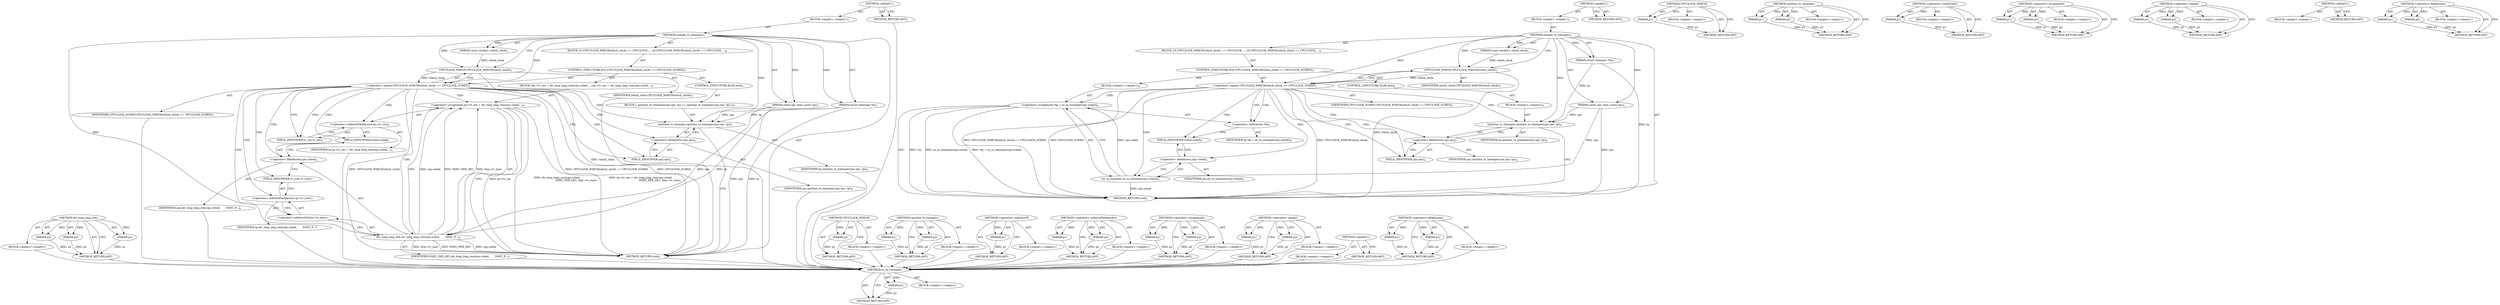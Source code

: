 digraph "&lt;operator&gt;.fieldAccess" {
vulnerable_79 [label=<(METHOD,div_long_long_rem)>];
vulnerable_80 [label=<(PARAM,p1)>];
vulnerable_81 [label=<(PARAM,p2)>];
vulnerable_82 [label=<(PARAM,p3)>];
vulnerable_83 [label=<(BLOCK,&lt;empty&gt;,&lt;empty&gt;)>];
vulnerable_84 [label=<(METHOD_RETURN,ANY)>];
vulnerable_6 [label=<(METHOD,&lt;global&gt;)<SUB>1</SUB>>];
vulnerable_7 [label=<(BLOCK,&lt;empty&gt;,&lt;empty&gt;)<SUB>1</SUB>>];
vulnerable_8 [label=<(METHOD,sample_to_timespec)<SUB>1</SUB>>];
vulnerable_9 [label=<(PARAM,const clockid_t which_clock)<SUB>1</SUB>>];
vulnerable_10 [label=<(PARAM,union cpu_time_count cpu)<SUB>2</SUB>>];
vulnerable_11 [label=<(PARAM,struct timespec *tp)<SUB>3</SUB>>];
vulnerable_12 [label=<(BLOCK,{
	if (CPUCLOCK_WHICH(which_clock) == CPUCLOCK_...,{
	if (CPUCLOCK_WHICH(which_clock) == CPUCLOCK_...)<SUB>4</SUB>>];
vulnerable_13 [label=<(CONTROL_STRUCTURE,IF,if (CPUCLOCK_WHICH(which_clock) == CPUCLOCK_SCHED))<SUB>5</SUB>>];
vulnerable_14 [label=<(&lt;operator&gt;.equals,CPUCLOCK_WHICH(which_clock) == CPUCLOCK_SCHED)<SUB>5</SUB>>];
vulnerable_15 [label=<(CPUCLOCK_WHICH,CPUCLOCK_WHICH(which_clock))<SUB>5</SUB>>];
vulnerable_16 [label=<(IDENTIFIER,which_clock,CPUCLOCK_WHICH(which_clock))<SUB>5</SUB>>];
vulnerable_17 [label=<(IDENTIFIER,CPUCLOCK_SCHED,CPUCLOCK_WHICH(which_clock) == CPUCLOCK_SCHED)<SUB>5</SUB>>];
vulnerable_18 [label=<(BLOCK,{
		tp-&gt;tv_sec = div_long_long_rem(cpu.sched,
	...,{
		tp-&gt;tv_sec = div_long_long_rem(cpu.sched,
	...)<SUB>5</SUB>>];
vulnerable_19 [label=<(&lt;operator&gt;.assignment,tp-&gt;tv_sec = div_long_long_rem(cpu.sched,
					...)<SUB>6</SUB>>];
vulnerable_20 [label=<(&lt;operator&gt;.indirectFieldAccess,tp-&gt;tv_sec)<SUB>6</SUB>>];
vulnerable_21 [label=<(IDENTIFIER,tp,tp-&gt;tv_sec = div_long_long_rem(cpu.sched,
					...)<SUB>6</SUB>>];
vulnerable_22 [label=<(FIELD_IDENTIFIER,tv_sec,tv_sec)<SUB>6</SUB>>];
vulnerable_23 [label=<(div_long_long_rem,div_long_long_rem(cpu.sched,
					       NSEC_P...)<SUB>6</SUB>>];
vulnerable_24 [label=<(&lt;operator&gt;.fieldAccess,cpu.sched)<SUB>6</SUB>>];
vulnerable_25 [label=<(IDENTIFIER,cpu,div_long_long_rem(cpu.sched,
					       NSEC_P...)<SUB>6</SUB>>];
vulnerable_26 [label=<(FIELD_IDENTIFIER,sched,sched)<SUB>6</SUB>>];
vulnerable_27 [label=<(IDENTIFIER,NSEC_PER_SEC,div_long_long_rem(cpu.sched,
					       NSEC_P...)<SUB>7</SUB>>];
vulnerable_28 [label=<(&lt;operator&gt;.addressOf,&amp;tp-&gt;tv_nsec)<SUB>7</SUB>>];
vulnerable_29 [label=<(&lt;operator&gt;.indirectFieldAccess,tp-&gt;tv_nsec)<SUB>7</SUB>>];
vulnerable_30 [label=<(IDENTIFIER,tp,div_long_long_rem(cpu.sched,
					       NSEC_P...)<SUB>7</SUB>>];
vulnerable_31 [label=<(FIELD_IDENTIFIER,tv_nsec,tv_nsec)<SUB>7</SUB>>];
vulnerable_32 [label=<(CONTROL_STRUCTURE,ELSE,else)<SUB>8</SUB>>];
vulnerable_33 [label=<(BLOCK,{
 		cputime_to_timespec(cpu.cpu, tp);
	},{
 		cputime_to_timespec(cpu.cpu, tp);
	})<SUB>8</SUB>>];
vulnerable_34 [label=<(cputime_to_timespec,cputime_to_timespec(cpu.cpu, tp))<SUB>9</SUB>>];
vulnerable_35 [label=<(&lt;operator&gt;.fieldAccess,cpu.cpu)<SUB>9</SUB>>];
vulnerable_36 [label=<(IDENTIFIER,cpu,cputime_to_timespec(cpu.cpu, tp))<SUB>9</SUB>>];
vulnerable_37 [label=<(FIELD_IDENTIFIER,cpu,cpu)<SUB>9</SUB>>];
vulnerable_38 [label=<(IDENTIFIER,tp,cputime_to_timespec(cpu.cpu, tp))<SUB>9</SUB>>];
vulnerable_39 [label=<(METHOD_RETURN,void)<SUB>1</SUB>>];
vulnerable_41 [label=<(METHOD_RETURN,ANY)<SUB>1</SUB>>];
vulnerable_65 [label=<(METHOD,CPUCLOCK_WHICH)>];
vulnerable_66 [label=<(PARAM,p1)>];
vulnerable_67 [label=<(BLOCK,&lt;empty&gt;,&lt;empty&gt;)>];
vulnerable_68 [label=<(METHOD_RETURN,ANY)>];
vulnerable_94 [label=<(METHOD,cputime_to_timespec)>];
vulnerable_95 [label=<(PARAM,p1)>];
vulnerable_96 [label=<(PARAM,p2)>];
vulnerable_97 [label=<(BLOCK,&lt;empty&gt;,&lt;empty&gt;)>];
vulnerable_98 [label=<(METHOD_RETURN,ANY)>];
vulnerable_90 [label=<(METHOD,&lt;operator&gt;.addressOf)>];
vulnerable_91 [label=<(PARAM,p1)>];
vulnerable_92 [label=<(BLOCK,&lt;empty&gt;,&lt;empty&gt;)>];
vulnerable_93 [label=<(METHOD_RETURN,ANY)>];
vulnerable_74 [label=<(METHOD,&lt;operator&gt;.indirectFieldAccess)>];
vulnerable_75 [label=<(PARAM,p1)>];
vulnerable_76 [label=<(PARAM,p2)>];
vulnerable_77 [label=<(BLOCK,&lt;empty&gt;,&lt;empty&gt;)>];
vulnerable_78 [label=<(METHOD_RETURN,ANY)>];
vulnerable_69 [label=<(METHOD,&lt;operator&gt;.assignment)>];
vulnerable_70 [label=<(PARAM,p1)>];
vulnerable_71 [label=<(PARAM,p2)>];
vulnerable_72 [label=<(BLOCK,&lt;empty&gt;,&lt;empty&gt;)>];
vulnerable_73 [label=<(METHOD_RETURN,ANY)>];
vulnerable_60 [label=<(METHOD,&lt;operator&gt;.equals)>];
vulnerable_61 [label=<(PARAM,p1)>];
vulnerable_62 [label=<(PARAM,p2)>];
vulnerable_63 [label=<(BLOCK,&lt;empty&gt;,&lt;empty&gt;)>];
vulnerable_64 [label=<(METHOD_RETURN,ANY)>];
vulnerable_54 [label=<(METHOD,&lt;global&gt;)<SUB>1</SUB>>];
vulnerable_55 [label=<(BLOCK,&lt;empty&gt;,&lt;empty&gt;)>];
vulnerable_56 [label=<(METHOD_RETURN,ANY)>];
vulnerable_85 [label=<(METHOD,&lt;operator&gt;.fieldAccess)>];
vulnerable_86 [label=<(PARAM,p1)>];
vulnerable_87 [label=<(PARAM,p2)>];
vulnerable_88 [label=<(BLOCK,&lt;empty&gt;,&lt;empty&gt;)>];
vulnerable_89 [label=<(METHOD_RETURN,ANY)>];
fixed_72 [label=<(METHOD,ns_to_timespec)>];
fixed_73 [label=<(PARAM,p1)>];
fixed_74 [label=<(BLOCK,&lt;empty&gt;,&lt;empty&gt;)>];
fixed_75 [label=<(METHOD_RETURN,ANY)>];
fixed_6 [label=<(METHOD,&lt;global&gt;)<SUB>1</SUB>>];
fixed_7 [label=<(BLOCK,&lt;empty&gt;,&lt;empty&gt;)<SUB>1</SUB>>];
fixed_8 [label=<(METHOD,sample_to_timespec)<SUB>1</SUB>>];
fixed_9 [label=<(PARAM,const clockid_t which_clock)<SUB>1</SUB>>];
fixed_10 [label=<(PARAM,union cpu_time_count cpu)<SUB>2</SUB>>];
fixed_11 [label=<(PARAM,struct timespec *tp)<SUB>3</SUB>>];
fixed_12 [label=<(BLOCK,{
	if (CPUCLOCK_WHICH(which_clock) == CPUCLOCK_...,{
	if (CPUCLOCK_WHICH(which_clock) == CPUCLOCK_...)<SUB>4</SUB>>];
fixed_13 [label=<(CONTROL_STRUCTURE,IF,if (CPUCLOCK_WHICH(which_clock) == CPUCLOCK_SCHED))<SUB>5</SUB>>];
fixed_14 [label=<(&lt;operator&gt;.equals,CPUCLOCK_WHICH(which_clock) == CPUCLOCK_SCHED)<SUB>5</SUB>>];
fixed_15 [label=<(CPUCLOCK_WHICH,CPUCLOCK_WHICH(which_clock))<SUB>5</SUB>>];
fixed_16 [label=<(IDENTIFIER,which_clock,CPUCLOCK_WHICH(which_clock))<SUB>5</SUB>>];
fixed_17 [label=<(IDENTIFIER,CPUCLOCK_SCHED,CPUCLOCK_WHICH(which_clock) == CPUCLOCK_SCHED)<SUB>5</SUB>>];
fixed_18 [label=<(BLOCK,&lt;empty&gt;,&lt;empty&gt;)<SUB>6</SUB>>];
fixed_19 [label=<(&lt;operator&gt;.assignment,*tp = ns_to_timespec(cpu.sched))<SUB>6</SUB>>];
fixed_20 [label=<(&lt;operator&gt;.indirection,*tp)<SUB>6</SUB>>];
fixed_21 [label=<(IDENTIFIER,tp,*tp = ns_to_timespec(cpu.sched))<SUB>6</SUB>>];
fixed_22 [label=<(ns_to_timespec,ns_to_timespec(cpu.sched))<SUB>6</SUB>>];
fixed_23 [label=<(&lt;operator&gt;.fieldAccess,cpu.sched)<SUB>6</SUB>>];
fixed_24 [label=<(IDENTIFIER,cpu,ns_to_timespec(cpu.sched))<SUB>6</SUB>>];
fixed_25 [label=<(FIELD_IDENTIFIER,sched,sched)<SUB>6</SUB>>];
fixed_26 [label=<(CONTROL_STRUCTURE,ELSE,else)<SUB>8</SUB>>];
fixed_27 [label=<(BLOCK,&lt;empty&gt;,&lt;empty&gt;)<SUB>8</SUB>>];
fixed_28 [label=<(cputime_to_timespec,cputime_to_timespec(cpu.cpu, tp))<SUB>8</SUB>>];
fixed_29 [label=<(&lt;operator&gt;.fieldAccess,cpu.cpu)<SUB>8</SUB>>];
fixed_30 [label=<(IDENTIFIER,cpu,cputime_to_timespec(cpu.cpu, tp))<SUB>8</SUB>>];
fixed_31 [label=<(FIELD_IDENTIFIER,cpu,cpu)<SUB>8</SUB>>];
fixed_32 [label=<(IDENTIFIER,tp,cputime_to_timespec(cpu.cpu, tp))<SUB>8</SUB>>];
fixed_33 [label=<(METHOD_RETURN,void)<SUB>1</SUB>>];
fixed_35 [label=<(METHOD_RETURN,ANY)<SUB>1</SUB>>];
fixed_59 [label=<(METHOD,CPUCLOCK_WHICH)>];
fixed_60 [label=<(PARAM,p1)>];
fixed_61 [label=<(BLOCK,&lt;empty&gt;,&lt;empty&gt;)>];
fixed_62 [label=<(METHOD_RETURN,ANY)>];
fixed_81 [label=<(METHOD,cputime_to_timespec)>];
fixed_82 [label=<(PARAM,p1)>];
fixed_83 [label=<(PARAM,p2)>];
fixed_84 [label=<(BLOCK,&lt;empty&gt;,&lt;empty&gt;)>];
fixed_85 [label=<(METHOD_RETURN,ANY)>];
fixed_68 [label=<(METHOD,&lt;operator&gt;.indirection)>];
fixed_69 [label=<(PARAM,p1)>];
fixed_70 [label=<(BLOCK,&lt;empty&gt;,&lt;empty&gt;)>];
fixed_71 [label=<(METHOD_RETURN,ANY)>];
fixed_63 [label=<(METHOD,&lt;operator&gt;.assignment)>];
fixed_64 [label=<(PARAM,p1)>];
fixed_65 [label=<(PARAM,p2)>];
fixed_66 [label=<(BLOCK,&lt;empty&gt;,&lt;empty&gt;)>];
fixed_67 [label=<(METHOD_RETURN,ANY)>];
fixed_54 [label=<(METHOD,&lt;operator&gt;.equals)>];
fixed_55 [label=<(PARAM,p1)>];
fixed_56 [label=<(PARAM,p2)>];
fixed_57 [label=<(BLOCK,&lt;empty&gt;,&lt;empty&gt;)>];
fixed_58 [label=<(METHOD_RETURN,ANY)>];
fixed_48 [label=<(METHOD,&lt;global&gt;)<SUB>1</SUB>>];
fixed_49 [label=<(BLOCK,&lt;empty&gt;,&lt;empty&gt;)>];
fixed_50 [label=<(METHOD_RETURN,ANY)>];
fixed_76 [label=<(METHOD,&lt;operator&gt;.fieldAccess)>];
fixed_77 [label=<(PARAM,p1)>];
fixed_78 [label=<(PARAM,p2)>];
fixed_79 [label=<(BLOCK,&lt;empty&gt;,&lt;empty&gt;)>];
fixed_80 [label=<(METHOD_RETURN,ANY)>];
vulnerable_79 -> vulnerable_80  [key=0, label="AST: "];
vulnerable_79 -> vulnerable_80  [key=1, label="DDG: "];
vulnerable_79 -> vulnerable_83  [key=0, label="AST: "];
vulnerable_79 -> vulnerable_81  [key=0, label="AST: "];
vulnerable_79 -> vulnerable_81  [key=1, label="DDG: "];
vulnerable_79 -> vulnerable_84  [key=0, label="AST: "];
vulnerable_79 -> vulnerable_84  [key=1, label="CFG: "];
vulnerable_79 -> vulnerable_82  [key=0, label="AST: "];
vulnerable_79 -> vulnerable_82  [key=1, label="DDG: "];
vulnerable_80 -> vulnerable_84  [key=0, label="DDG: p1"];
vulnerable_81 -> vulnerable_84  [key=0, label="DDG: p2"];
vulnerable_82 -> vulnerable_84  [key=0, label="DDG: p3"];
vulnerable_83 -> fixed_72  [key=0];
vulnerable_84 -> fixed_72  [key=0];
vulnerable_6 -> vulnerable_7  [key=0, label="AST: "];
vulnerable_6 -> vulnerable_41  [key=0, label="AST: "];
vulnerable_6 -> vulnerable_41  [key=1, label="CFG: "];
vulnerable_7 -> vulnerable_8  [key=0, label="AST: "];
vulnerable_8 -> vulnerable_9  [key=0, label="AST: "];
vulnerable_8 -> vulnerable_9  [key=1, label="DDG: "];
vulnerable_8 -> vulnerable_10  [key=0, label="AST: "];
vulnerable_8 -> vulnerable_10  [key=1, label="DDG: "];
vulnerable_8 -> vulnerable_11  [key=0, label="AST: "];
vulnerable_8 -> vulnerable_11  [key=1, label="DDG: "];
vulnerable_8 -> vulnerable_12  [key=0, label="AST: "];
vulnerable_8 -> vulnerable_39  [key=0, label="AST: "];
vulnerable_8 -> vulnerable_15  [key=0, label="CFG: "];
vulnerable_8 -> vulnerable_15  [key=1, label="DDG: "];
vulnerable_8 -> vulnerable_14  [key=0, label="DDG: "];
vulnerable_8 -> vulnerable_23  [key=0, label="DDG: "];
vulnerable_8 -> vulnerable_34  [key=0, label="DDG: "];
vulnerable_9 -> vulnerable_15  [key=0, label="DDG: which_clock"];
vulnerable_10 -> vulnerable_39  [key=0, label="DDG: cpu"];
vulnerable_10 -> vulnerable_23  [key=0, label="DDG: cpu"];
vulnerable_10 -> vulnerable_34  [key=0, label="DDG: cpu"];
vulnerable_11 -> vulnerable_39  [key=0, label="DDG: tp"];
vulnerable_11 -> vulnerable_23  [key=0, label="DDG: tp"];
vulnerable_11 -> vulnerable_34  [key=0, label="DDG: tp"];
vulnerable_12 -> vulnerable_13  [key=0, label="AST: "];
vulnerable_13 -> vulnerable_14  [key=0, label="AST: "];
vulnerable_13 -> vulnerable_18  [key=0, label="AST: "];
vulnerable_13 -> vulnerable_32  [key=0, label="AST: "];
vulnerable_14 -> vulnerable_15  [key=0, label="AST: "];
vulnerable_14 -> vulnerable_17  [key=0, label="AST: "];
vulnerable_14 -> vulnerable_22  [key=0, label="CFG: "];
vulnerable_14 -> vulnerable_22  [key=1, label="CDG: "];
vulnerable_14 -> vulnerable_37  [key=0, label="CFG: "];
vulnerable_14 -> vulnerable_37  [key=1, label="CDG: "];
vulnerable_14 -> vulnerable_39  [key=0, label="DDG: CPUCLOCK_WHICH(which_clock)"];
vulnerable_14 -> vulnerable_39  [key=1, label="DDG: CPUCLOCK_WHICH(which_clock) == CPUCLOCK_SCHED"];
vulnerable_14 -> vulnerable_39  [key=2, label="DDG: CPUCLOCK_SCHED"];
vulnerable_14 -> vulnerable_24  [key=0, label="CDG: "];
vulnerable_14 -> vulnerable_29  [key=0, label="CDG: "];
vulnerable_14 -> vulnerable_34  [key=0, label="CDG: "];
vulnerable_14 -> vulnerable_26  [key=0, label="CDG: "];
vulnerable_14 -> vulnerable_23  [key=0, label="CDG: "];
vulnerable_14 -> vulnerable_19  [key=0, label="CDG: "];
vulnerable_14 -> vulnerable_28  [key=0, label="CDG: "];
vulnerable_14 -> vulnerable_35  [key=0, label="CDG: "];
vulnerable_14 -> vulnerable_20  [key=0, label="CDG: "];
vulnerable_14 -> vulnerable_31  [key=0, label="CDG: "];
vulnerable_15 -> vulnerable_16  [key=0, label="AST: "];
vulnerable_15 -> vulnerable_14  [key=0, label="CFG: "];
vulnerable_15 -> vulnerable_14  [key=1, label="DDG: which_clock"];
vulnerable_15 -> vulnerable_39  [key=0, label="DDG: which_clock"];
vulnerable_16 -> fixed_72  [key=0];
vulnerable_17 -> fixed_72  [key=0];
vulnerable_18 -> vulnerable_19  [key=0, label="AST: "];
vulnerable_19 -> vulnerable_20  [key=0, label="AST: "];
vulnerable_19 -> vulnerable_23  [key=0, label="AST: "];
vulnerable_19 -> vulnerable_39  [key=0, label="CFG: "];
vulnerable_19 -> vulnerable_39  [key=1, label="DDG: tp-&gt;tv_sec"];
vulnerable_19 -> vulnerable_39  [key=2, label="DDG: div_long_long_rem(cpu.sched,
					       NSEC_PER_SEC, &amp;tp-&gt;tv_nsec)"];
vulnerable_19 -> vulnerable_39  [key=3, label="DDG: tp-&gt;tv_sec = div_long_long_rem(cpu.sched,
					       NSEC_PER_SEC, &amp;tp-&gt;tv_nsec)"];
vulnerable_20 -> vulnerable_21  [key=0, label="AST: "];
vulnerable_20 -> vulnerable_22  [key=0, label="AST: "];
vulnerable_20 -> vulnerable_26  [key=0, label="CFG: "];
vulnerable_21 -> fixed_72  [key=0];
vulnerable_22 -> vulnerable_20  [key=0, label="CFG: "];
vulnerable_23 -> vulnerable_24  [key=0, label="AST: "];
vulnerable_23 -> vulnerable_27  [key=0, label="AST: "];
vulnerable_23 -> vulnerable_28  [key=0, label="AST: "];
vulnerable_23 -> vulnerable_19  [key=0, label="CFG: "];
vulnerable_23 -> vulnerable_19  [key=1, label="DDG: cpu.sched"];
vulnerable_23 -> vulnerable_19  [key=2, label="DDG: NSEC_PER_SEC"];
vulnerable_23 -> vulnerable_19  [key=3, label="DDG: &amp;tp-&gt;tv_nsec"];
vulnerable_23 -> vulnerable_39  [key=0, label="DDG: cpu.sched"];
vulnerable_23 -> vulnerable_39  [key=1, label="DDG: &amp;tp-&gt;tv_nsec"];
vulnerable_23 -> vulnerable_39  [key=2, label="DDG: NSEC_PER_SEC"];
vulnerable_24 -> vulnerable_25  [key=0, label="AST: "];
vulnerable_24 -> vulnerable_26  [key=0, label="AST: "];
vulnerable_24 -> vulnerable_31  [key=0, label="CFG: "];
vulnerable_25 -> fixed_72  [key=0];
vulnerable_26 -> vulnerable_24  [key=0, label="CFG: "];
vulnerable_27 -> fixed_72  [key=0];
vulnerable_28 -> vulnerable_29  [key=0, label="AST: "];
vulnerable_28 -> vulnerable_23  [key=0, label="CFG: "];
vulnerable_29 -> vulnerable_30  [key=0, label="AST: "];
vulnerable_29 -> vulnerable_31  [key=0, label="AST: "];
vulnerable_29 -> vulnerable_28  [key=0, label="CFG: "];
vulnerable_30 -> fixed_72  [key=0];
vulnerable_31 -> vulnerable_29  [key=0, label="CFG: "];
vulnerable_32 -> vulnerable_33  [key=0, label="AST: "];
vulnerable_33 -> vulnerable_34  [key=0, label="AST: "];
vulnerable_34 -> vulnerable_35  [key=0, label="AST: "];
vulnerable_34 -> vulnerable_38  [key=0, label="AST: "];
vulnerable_34 -> vulnerable_39  [key=0, label="CFG: "];
vulnerable_35 -> vulnerable_36  [key=0, label="AST: "];
vulnerable_35 -> vulnerable_37  [key=0, label="AST: "];
vulnerable_35 -> vulnerable_34  [key=0, label="CFG: "];
vulnerable_36 -> fixed_72  [key=0];
vulnerable_37 -> vulnerable_35  [key=0, label="CFG: "];
vulnerable_38 -> fixed_72  [key=0];
vulnerable_39 -> fixed_72  [key=0];
vulnerable_41 -> fixed_72  [key=0];
vulnerable_65 -> vulnerable_66  [key=0, label="AST: "];
vulnerable_65 -> vulnerable_66  [key=1, label="DDG: "];
vulnerable_65 -> vulnerable_67  [key=0, label="AST: "];
vulnerable_65 -> vulnerable_68  [key=0, label="AST: "];
vulnerable_65 -> vulnerable_68  [key=1, label="CFG: "];
vulnerable_66 -> vulnerable_68  [key=0, label="DDG: p1"];
vulnerable_67 -> fixed_72  [key=0];
vulnerable_68 -> fixed_72  [key=0];
vulnerable_94 -> vulnerable_95  [key=0, label="AST: "];
vulnerable_94 -> vulnerable_95  [key=1, label="DDG: "];
vulnerable_94 -> vulnerable_97  [key=0, label="AST: "];
vulnerable_94 -> vulnerable_96  [key=0, label="AST: "];
vulnerable_94 -> vulnerable_96  [key=1, label="DDG: "];
vulnerable_94 -> vulnerable_98  [key=0, label="AST: "];
vulnerable_94 -> vulnerable_98  [key=1, label="CFG: "];
vulnerable_95 -> vulnerable_98  [key=0, label="DDG: p1"];
vulnerable_96 -> vulnerable_98  [key=0, label="DDG: p2"];
vulnerable_97 -> fixed_72  [key=0];
vulnerable_98 -> fixed_72  [key=0];
vulnerable_90 -> vulnerable_91  [key=0, label="AST: "];
vulnerable_90 -> vulnerable_91  [key=1, label="DDG: "];
vulnerable_90 -> vulnerable_92  [key=0, label="AST: "];
vulnerable_90 -> vulnerable_93  [key=0, label="AST: "];
vulnerable_90 -> vulnerable_93  [key=1, label="CFG: "];
vulnerable_91 -> vulnerable_93  [key=0, label="DDG: p1"];
vulnerable_92 -> fixed_72  [key=0];
vulnerable_93 -> fixed_72  [key=0];
vulnerable_74 -> vulnerable_75  [key=0, label="AST: "];
vulnerable_74 -> vulnerable_75  [key=1, label="DDG: "];
vulnerable_74 -> vulnerable_77  [key=0, label="AST: "];
vulnerable_74 -> vulnerable_76  [key=0, label="AST: "];
vulnerable_74 -> vulnerable_76  [key=1, label="DDG: "];
vulnerable_74 -> vulnerable_78  [key=0, label="AST: "];
vulnerable_74 -> vulnerable_78  [key=1, label="CFG: "];
vulnerable_75 -> vulnerable_78  [key=0, label="DDG: p1"];
vulnerable_76 -> vulnerable_78  [key=0, label="DDG: p2"];
vulnerable_77 -> fixed_72  [key=0];
vulnerable_78 -> fixed_72  [key=0];
vulnerable_69 -> vulnerable_70  [key=0, label="AST: "];
vulnerable_69 -> vulnerable_70  [key=1, label="DDG: "];
vulnerable_69 -> vulnerable_72  [key=0, label="AST: "];
vulnerable_69 -> vulnerable_71  [key=0, label="AST: "];
vulnerable_69 -> vulnerable_71  [key=1, label="DDG: "];
vulnerable_69 -> vulnerable_73  [key=0, label="AST: "];
vulnerable_69 -> vulnerable_73  [key=1, label="CFG: "];
vulnerable_70 -> vulnerable_73  [key=0, label="DDG: p1"];
vulnerable_71 -> vulnerable_73  [key=0, label="DDG: p2"];
vulnerable_72 -> fixed_72  [key=0];
vulnerable_73 -> fixed_72  [key=0];
vulnerable_60 -> vulnerable_61  [key=0, label="AST: "];
vulnerable_60 -> vulnerable_61  [key=1, label="DDG: "];
vulnerable_60 -> vulnerable_63  [key=0, label="AST: "];
vulnerable_60 -> vulnerable_62  [key=0, label="AST: "];
vulnerable_60 -> vulnerable_62  [key=1, label="DDG: "];
vulnerable_60 -> vulnerable_64  [key=0, label="AST: "];
vulnerable_60 -> vulnerable_64  [key=1, label="CFG: "];
vulnerable_61 -> vulnerable_64  [key=0, label="DDG: p1"];
vulnerable_62 -> vulnerable_64  [key=0, label="DDG: p2"];
vulnerable_63 -> fixed_72  [key=0];
vulnerable_64 -> fixed_72  [key=0];
vulnerable_54 -> vulnerable_55  [key=0, label="AST: "];
vulnerable_54 -> vulnerable_56  [key=0, label="AST: "];
vulnerable_54 -> vulnerable_56  [key=1, label="CFG: "];
vulnerable_55 -> fixed_72  [key=0];
vulnerable_56 -> fixed_72  [key=0];
vulnerable_85 -> vulnerable_86  [key=0, label="AST: "];
vulnerable_85 -> vulnerable_86  [key=1, label="DDG: "];
vulnerable_85 -> vulnerable_88  [key=0, label="AST: "];
vulnerable_85 -> vulnerable_87  [key=0, label="AST: "];
vulnerable_85 -> vulnerable_87  [key=1, label="DDG: "];
vulnerable_85 -> vulnerable_89  [key=0, label="AST: "];
vulnerable_85 -> vulnerable_89  [key=1, label="CFG: "];
vulnerable_86 -> vulnerable_89  [key=0, label="DDG: p1"];
vulnerable_87 -> vulnerable_89  [key=0, label="DDG: p2"];
vulnerable_88 -> fixed_72  [key=0];
vulnerable_89 -> fixed_72  [key=0];
fixed_72 -> fixed_73  [key=0, label="AST: "];
fixed_72 -> fixed_73  [key=1, label="DDG: "];
fixed_72 -> fixed_74  [key=0, label="AST: "];
fixed_72 -> fixed_75  [key=0, label="AST: "];
fixed_72 -> fixed_75  [key=1, label="CFG: "];
fixed_73 -> fixed_75  [key=0, label="DDG: p1"];
fixed_6 -> fixed_7  [key=0, label="AST: "];
fixed_6 -> fixed_35  [key=0, label="AST: "];
fixed_6 -> fixed_35  [key=1, label="CFG: "];
fixed_7 -> fixed_8  [key=0, label="AST: "];
fixed_8 -> fixed_9  [key=0, label="AST: "];
fixed_8 -> fixed_9  [key=1, label="DDG: "];
fixed_8 -> fixed_10  [key=0, label="AST: "];
fixed_8 -> fixed_10  [key=1, label="DDG: "];
fixed_8 -> fixed_11  [key=0, label="AST: "];
fixed_8 -> fixed_11  [key=1, label="DDG: "];
fixed_8 -> fixed_12  [key=0, label="AST: "];
fixed_8 -> fixed_33  [key=0, label="AST: "];
fixed_8 -> fixed_15  [key=0, label="CFG: "];
fixed_8 -> fixed_15  [key=1, label="DDG: "];
fixed_8 -> fixed_14  [key=0, label="DDG: "];
fixed_8 -> fixed_28  [key=0, label="DDG: "];
fixed_9 -> fixed_15  [key=0, label="DDG: which_clock"];
fixed_10 -> fixed_33  [key=0, label="DDG: cpu"];
fixed_10 -> fixed_22  [key=0, label="DDG: cpu"];
fixed_10 -> fixed_28  [key=0, label="DDG: cpu"];
fixed_11 -> fixed_33  [key=0, label="DDG: tp"];
fixed_11 -> fixed_28  [key=0, label="DDG: tp"];
fixed_12 -> fixed_13  [key=0, label="AST: "];
fixed_13 -> fixed_14  [key=0, label="AST: "];
fixed_13 -> fixed_18  [key=0, label="AST: "];
fixed_13 -> fixed_26  [key=0, label="AST: "];
fixed_14 -> fixed_15  [key=0, label="AST: "];
fixed_14 -> fixed_17  [key=0, label="AST: "];
fixed_14 -> fixed_20  [key=0, label="CFG: "];
fixed_14 -> fixed_20  [key=1, label="CDG: "];
fixed_14 -> fixed_31  [key=0, label="CFG: "];
fixed_14 -> fixed_31  [key=1, label="CDG: "];
fixed_14 -> fixed_33  [key=0, label="DDG: CPUCLOCK_WHICH(which_clock)"];
fixed_14 -> fixed_33  [key=1, label="DDG: CPUCLOCK_WHICH(which_clock) == CPUCLOCK_SCHED"];
fixed_14 -> fixed_33  [key=2, label="DDG: CPUCLOCK_SCHED"];
fixed_14 -> fixed_29  [key=0, label="CDG: "];
fixed_14 -> fixed_23  [key=0, label="CDG: "];
fixed_14 -> fixed_19  [key=0, label="CDG: "];
fixed_14 -> fixed_28  [key=0, label="CDG: "];
fixed_14 -> fixed_25  [key=0, label="CDG: "];
fixed_14 -> fixed_22  [key=0, label="CDG: "];
fixed_15 -> fixed_16  [key=0, label="AST: "];
fixed_15 -> fixed_14  [key=0, label="CFG: "];
fixed_15 -> fixed_14  [key=1, label="DDG: which_clock"];
fixed_15 -> fixed_33  [key=0, label="DDG: which_clock"];
fixed_18 -> fixed_19  [key=0, label="AST: "];
fixed_19 -> fixed_20  [key=0, label="AST: "];
fixed_19 -> fixed_22  [key=0, label="AST: "];
fixed_19 -> fixed_33  [key=0, label="CFG: "];
fixed_19 -> fixed_33  [key=1, label="DDG: *tp"];
fixed_19 -> fixed_33  [key=2, label="DDG: ns_to_timespec(cpu.sched)"];
fixed_19 -> fixed_33  [key=3, label="DDG: *tp = ns_to_timespec(cpu.sched)"];
fixed_20 -> fixed_21  [key=0, label="AST: "];
fixed_20 -> fixed_25  [key=0, label="CFG: "];
fixed_22 -> fixed_23  [key=0, label="AST: "];
fixed_22 -> fixed_19  [key=0, label="CFG: "];
fixed_22 -> fixed_19  [key=1, label="DDG: cpu.sched"];
fixed_22 -> fixed_33  [key=0, label="DDG: cpu.sched"];
fixed_23 -> fixed_24  [key=0, label="AST: "];
fixed_23 -> fixed_25  [key=0, label="AST: "];
fixed_23 -> fixed_22  [key=0, label="CFG: "];
fixed_25 -> fixed_23  [key=0, label="CFG: "];
fixed_26 -> fixed_27  [key=0, label="AST: "];
fixed_27 -> fixed_28  [key=0, label="AST: "];
fixed_28 -> fixed_29  [key=0, label="AST: "];
fixed_28 -> fixed_32  [key=0, label="AST: "];
fixed_28 -> fixed_33  [key=0, label="CFG: "];
fixed_29 -> fixed_30  [key=0, label="AST: "];
fixed_29 -> fixed_31  [key=0, label="AST: "];
fixed_29 -> fixed_28  [key=0, label="CFG: "];
fixed_31 -> fixed_29  [key=0, label="CFG: "];
fixed_59 -> fixed_60  [key=0, label="AST: "];
fixed_59 -> fixed_60  [key=1, label="DDG: "];
fixed_59 -> fixed_61  [key=0, label="AST: "];
fixed_59 -> fixed_62  [key=0, label="AST: "];
fixed_59 -> fixed_62  [key=1, label="CFG: "];
fixed_60 -> fixed_62  [key=0, label="DDG: p1"];
fixed_81 -> fixed_82  [key=0, label="AST: "];
fixed_81 -> fixed_82  [key=1, label="DDG: "];
fixed_81 -> fixed_84  [key=0, label="AST: "];
fixed_81 -> fixed_83  [key=0, label="AST: "];
fixed_81 -> fixed_83  [key=1, label="DDG: "];
fixed_81 -> fixed_85  [key=0, label="AST: "];
fixed_81 -> fixed_85  [key=1, label="CFG: "];
fixed_82 -> fixed_85  [key=0, label="DDG: p1"];
fixed_83 -> fixed_85  [key=0, label="DDG: p2"];
fixed_68 -> fixed_69  [key=0, label="AST: "];
fixed_68 -> fixed_69  [key=1, label="DDG: "];
fixed_68 -> fixed_70  [key=0, label="AST: "];
fixed_68 -> fixed_71  [key=0, label="AST: "];
fixed_68 -> fixed_71  [key=1, label="CFG: "];
fixed_69 -> fixed_71  [key=0, label="DDG: p1"];
fixed_63 -> fixed_64  [key=0, label="AST: "];
fixed_63 -> fixed_64  [key=1, label="DDG: "];
fixed_63 -> fixed_66  [key=0, label="AST: "];
fixed_63 -> fixed_65  [key=0, label="AST: "];
fixed_63 -> fixed_65  [key=1, label="DDG: "];
fixed_63 -> fixed_67  [key=0, label="AST: "];
fixed_63 -> fixed_67  [key=1, label="CFG: "];
fixed_64 -> fixed_67  [key=0, label="DDG: p1"];
fixed_65 -> fixed_67  [key=0, label="DDG: p2"];
fixed_54 -> fixed_55  [key=0, label="AST: "];
fixed_54 -> fixed_55  [key=1, label="DDG: "];
fixed_54 -> fixed_57  [key=0, label="AST: "];
fixed_54 -> fixed_56  [key=0, label="AST: "];
fixed_54 -> fixed_56  [key=1, label="DDG: "];
fixed_54 -> fixed_58  [key=0, label="AST: "];
fixed_54 -> fixed_58  [key=1, label="CFG: "];
fixed_55 -> fixed_58  [key=0, label="DDG: p1"];
fixed_56 -> fixed_58  [key=0, label="DDG: p2"];
fixed_48 -> fixed_49  [key=0, label="AST: "];
fixed_48 -> fixed_50  [key=0, label="AST: "];
fixed_48 -> fixed_50  [key=1, label="CFG: "];
fixed_76 -> fixed_77  [key=0, label="AST: "];
fixed_76 -> fixed_77  [key=1, label="DDG: "];
fixed_76 -> fixed_79  [key=0, label="AST: "];
fixed_76 -> fixed_78  [key=0, label="AST: "];
fixed_76 -> fixed_78  [key=1, label="DDG: "];
fixed_76 -> fixed_80  [key=0, label="AST: "];
fixed_76 -> fixed_80  [key=1, label="CFG: "];
fixed_77 -> fixed_80  [key=0, label="DDG: p1"];
fixed_78 -> fixed_80  [key=0, label="DDG: p2"];
}
